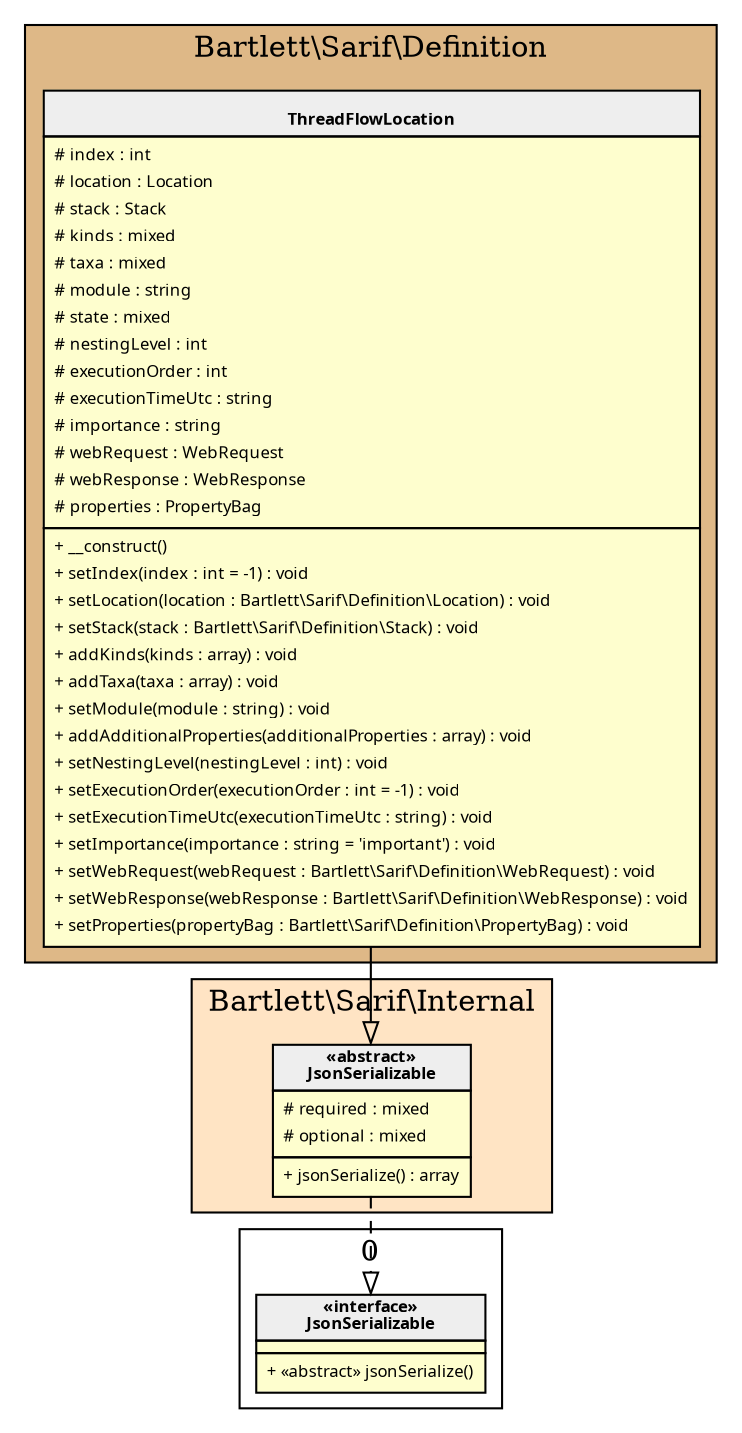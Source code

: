 digraph {
  graph [name="G" overlap="false" rankdir="TB" bgcolor="transparent"]
  node [fontname="Verdana" fontsize=8 shape="none" margin=0 fillcolor="#FEFECE" style="filled"]
  edge [fontname="Verdana" fontsize=8]
  subgraph cluster_0 {
    graph [bgcolor="BurlyWood"]
    label = "Bartlett\\Sarif\\Definition"
    "Bartlett\\Sarif\\Definition\\ThreadFlowLocation" [shape="none" label=<
<table cellspacing="0" border="0" cellborder="1">
    <tr><td bgcolor="#eeeeee"><b><br/>ThreadFlowLocation</b></td></tr>
    <tr><td><table border="0" cellspacing="0" cellpadding="2">
    <tr><td align="left"># index : int</td></tr>
    <tr><td align="left"># location : Location</td></tr>
    <tr><td align="left"># stack : Stack</td></tr>
    <tr><td align="left"># kinds : mixed</td></tr>
    <tr><td align="left"># taxa : mixed</td></tr>
    <tr><td align="left"># module : string</td></tr>
    <tr><td align="left"># state : mixed</td></tr>
    <tr><td align="left"># nestingLevel : int</td></tr>
    <tr><td align="left"># executionOrder : int</td></tr>
    <tr><td align="left"># executionTimeUtc : string</td></tr>
    <tr><td align="left"># importance : string</td></tr>
    <tr><td align="left"># webRequest : WebRequest</td></tr>
    <tr><td align="left"># webResponse : WebResponse</td></tr>
    <tr><td align="left"># properties : PropertyBag</td></tr>
</table></td></tr>
    <tr><td><table border="0" cellspacing="0" cellpadding="2">
    <tr><td align="left">+ __construct()</td></tr>
    <tr><td align="left">+ setIndex(index : int = -1) : void</td></tr>
    <tr><td align="left">+ setLocation(location : Bartlett\\Sarif\\Definition\\Location) : void</td></tr>
    <tr><td align="left">+ setStack(stack : Bartlett\\Sarif\\Definition\\Stack) : void</td></tr>
    <tr><td align="left">+ addKinds(kinds : array) : void</td></tr>
    <tr><td align="left">+ addTaxa(taxa : array) : void</td></tr>
    <tr><td align="left">+ setModule(module : string) : void</td></tr>
    <tr><td align="left">+ addAdditionalProperties(additionalProperties : array) : void</td></tr>
    <tr><td align="left">+ setNestingLevel(nestingLevel : int) : void</td></tr>
    <tr><td align="left">+ setExecutionOrder(executionOrder : int = -1) : void</td></tr>
    <tr><td align="left">+ setExecutionTimeUtc(executionTimeUtc : string) : void</td></tr>
    <tr><td align="left">+ setImportance(importance : string = 'important') : void</td></tr>
    <tr><td align="left">+ setWebRequest(webRequest : Bartlett\\Sarif\\Definition\\WebRequest) : void</td></tr>
    <tr><td align="left">+ setWebResponse(webResponse : Bartlett\\Sarif\\Definition\\WebResponse) : void</td></tr>
    <tr><td align="left">+ setProperties(propertyBag : Bartlett\\Sarif\\Definition\\PropertyBag) : void</td></tr>
</table></td></tr>
</table>>]
  }
  subgraph cluster_1 {
    graph [bgcolor="Bisque"]
    label = "Bartlett\\Sarif\\Internal"
    "Bartlett\\Sarif\\Internal\\JsonSerializable" [shape="none" label=<
<table cellspacing="0" border="0" cellborder="1">
    <tr><td bgcolor="#eeeeee"><b>«abstract»<br/>JsonSerializable</b></td></tr>
    <tr><td><table border="0" cellspacing="0" cellpadding="2">
    <tr><td align="left"># required : mixed</td></tr>
    <tr><td align="left"># optional : mixed</td></tr>
</table></td></tr>
    <tr><td><table border="0" cellspacing="0" cellpadding="2">
    <tr><td align="left">+ jsonSerialize() : array</td></tr>
</table></td></tr>
</table>>]
  }
  subgraph cluster_2 {
    label = 0
    "JsonSerializable" [shape="none" label=<
<table cellspacing="0" border="0" cellborder="1">
    <tr><td bgcolor="#eeeeee"><b>«interface»<br/>JsonSerializable</b></td></tr>
    <tr><td></td></tr>
    <tr><td><table border="0" cellspacing="0" cellpadding="2">
    <tr><td align="left">+ «abstract» jsonSerialize()</td></tr>
</table></td></tr>
</table>>]
  }
  "Bartlett\\Sarif\\Internal\\JsonSerializable" -> "JsonSerializable" [arrowhead="empty" style="dashed"]
  "Bartlett\\Sarif\\Definition\\ThreadFlowLocation" -> "Bartlett\\Sarif\\Internal\\JsonSerializable" [arrowhead="empty" style="filled"]
}
